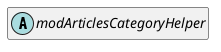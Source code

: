 @startuml
set namespaceSeparator \\
hide members
hide << alias >> circle

abstract class modArticlesCategoryHelper
@enduml
